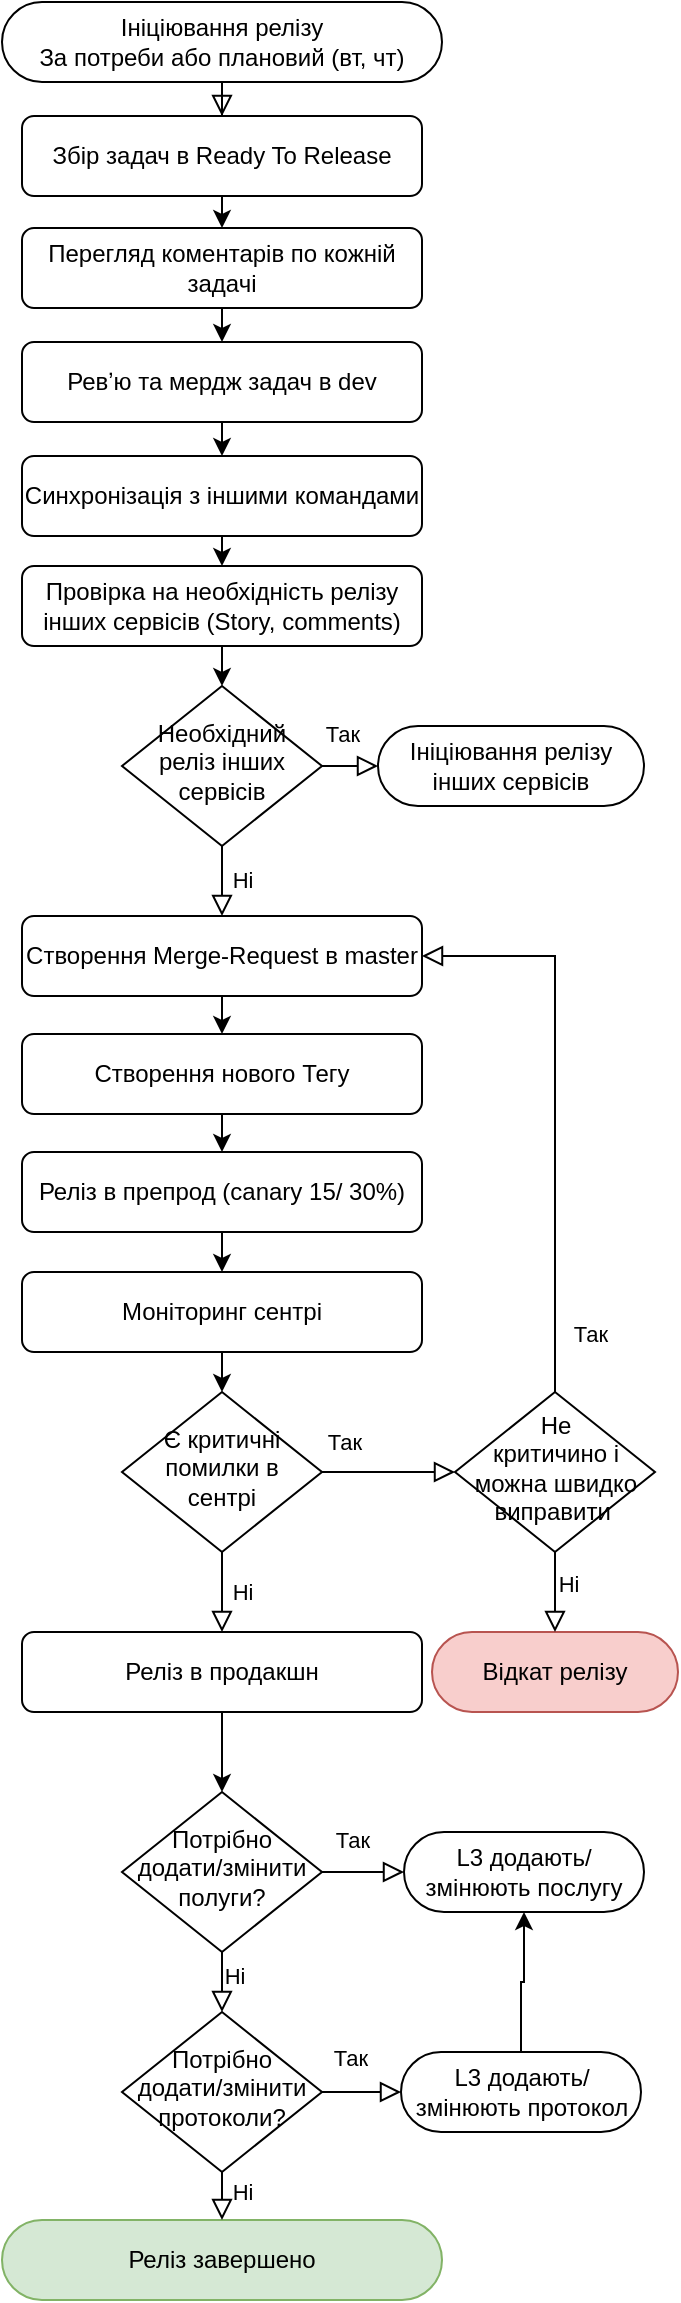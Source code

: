 <mxfile version="24.7.17">
  <diagram id="C5RBs43oDa-KdzZeNtuy" name="Page-1">
    <mxGraphModel dx="954" dy="615" grid="0" gridSize="10" guides="1" tooltips="1" connect="1" arrows="1" fold="1" page="1" pageScale="1" pageWidth="827" pageHeight="1169" background="none" math="0" shadow="0">
      <root>
        <mxCell id="WIyWlLk6GJQsqaUBKTNV-0" />
        <mxCell id="WIyWlLk6GJQsqaUBKTNV-1" parent="WIyWlLk6GJQsqaUBKTNV-0" />
        <mxCell id="WIyWlLk6GJQsqaUBKTNV-2" value="" style="rounded=0;html=1;jettySize=auto;orthogonalLoop=1;fontSize=11;endArrow=block;endFill=0;endSize=8;strokeWidth=1;shadow=0;labelBackgroundColor=none;edgeStyle=orthogonalEdgeStyle;entryX=0.5;entryY=0;entryDx=0;entryDy=0;" parent="WIyWlLk6GJQsqaUBKTNV-1" source="WIyWlLk6GJQsqaUBKTNV-3" target="Osnuod3J5iWucl8Khhn1-0" edge="1">
          <mxGeometry relative="1" as="geometry" />
        </mxCell>
        <mxCell id="WIyWlLk6GJQsqaUBKTNV-3" value="Ініціювання релізу&lt;br&gt;За потреби або плановий (вт, чт)" style="rounded=1;whiteSpace=wrap;html=1;fontSize=12;glass=0;strokeWidth=1;shadow=0;arcSize=50;" parent="WIyWlLk6GJQsqaUBKTNV-1" vertex="1">
          <mxGeometry x="110" y="14" width="220" height="40" as="geometry" />
        </mxCell>
        <mxCell id="WIyWlLk6GJQsqaUBKTNV-6" value="Потрібно додати/змінити полуги?" style="rhombus;whiteSpace=wrap;html=1;shadow=0;fontFamily=Helvetica;fontSize=12;align=center;strokeWidth=1;spacing=6;spacingTop=-4;" parent="WIyWlLk6GJQsqaUBKTNV-1" vertex="1">
          <mxGeometry x="170" y="909" width="100" height="80" as="geometry" />
        </mxCell>
        <mxCell id="WIyWlLk6GJQsqaUBKTNV-7" value="L3 додають/змінюють послугу" style="rounded=1;whiteSpace=wrap;html=1;fontSize=12;glass=0;strokeWidth=1;shadow=0;arcSize=50;" parent="WIyWlLk6GJQsqaUBKTNV-1" vertex="1">
          <mxGeometry x="311" y="929" width="120" height="40" as="geometry" />
        </mxCell>
        <mxCell id="WIyWlLk6GJQsqaUBKTNV-11" value="Реліз завершено" style="rounded=1;whiteSpace=wrap;html=1;fontSize=12;glass=0;strokeWidth=1;shadow=0;fillColor=#d5e8d4;strokeColor=#82b366;arcSize=50;" parent="WIyWlLk6GJQsqaUBKTNV-1" vertex="1">
          <mxGeometry x="110" y="1123" width="220" height="40" as="geometry" />
        </mxCell>
        <mxCell id="s0nt7Aq3KIIKUUwxxp6X-25" value="" style="edgeStyle=orthogonalEdgeStyle;rounded=0;orthogonalLoop=1;jettySize=auto;html=1;" edge="1" parent="WIyWlLk6GJQsqaUBKTNV-1" source="WIyWlLk6GJQsqaUBKTNV-12" target="WIyWlLk6GJQsqaUBKTNV-7">
          <mxGeometry relative="1" as="geometry" />
        </mxCell>
        <mxCell id="WIyWlLk6GJQsqaUBKTNV-12" value="L3 додають/змінюють протокол" style="rounded=1;whiteSpace=wrap;html=1;fontSize=12;glass=0;strokeWidth=1;shadow=0;arcSize=50;" parent="WIyWlLk6GJQsqaUBKTNV-1" vertex="1">
          <mxGeometry x="309.5" y="1039" width="120" height="40" as="geometry" />
        </mxCell>
        <mxCell id="Osnuod3J5iWucl8Khhn1-4" style="edgeStyle=orthogonalEdgeStyle;rounded=0;orthogonalLoop=1;jettySize=auto;html=1;exitX=0.5;exitY=1;exitDx=0;exitDy=0;entryX=0.5;entryY=0;entryDx=0;entryDy=0;" parent="WIyWlLk6GJQsqaUBKTNV-1" source="Osnuod3J5iWucl8Khhn1-0" target="Osnuod3J5iWucl8Khhn1-10" edge="1">
          <mxGeometry relative="1" as="geometry" />
        </mxCell>
        <mxCell id="Osnuod3J5iWucl8Khhn1-0" value="Збір задач в Ready To Release" style="rounded=1;whiteSpace=wrap;html=1;fontSize=12;glass=0;strokeWidth=1;shadow=0;" parent="WIyWlLk6GJQsqaUBKTNV-1" vertex="1">
          <mxGeometry x="120" y="71" width="200" height="40" as="geometry" />
        </mxCell>
        <mxCell id="s0nt7Aq3KIIKUUwxxp6X-37" style="edgeStyle=orthogonalEdgeStyle;rounded=0;orthogonalLoop=1;jettySize=auto;html=1;exitX=0.5;exitY=1;exitDx=0;exitDy=0;entryX=0.5;entryY=0;entryDx=0;entryDy=0;" edge="1" parent="WIyWlLk6GJQsqaUBKTNV-1" source="Osnuod3J5iWucl8Khhn1-1" target="s0nt7Aq3KIIKUUwxxp6X-35">
          <mxGeometry relative="1" as="geometry" />
        </mxCell>
        <mxCell id="Osnuod3J5iWucl8Khhn1-1" value="Ревʼю та мердж задач в dev" style="rounded=1;whiteSpace=wrap;html=1;fontSize=12;glass=0;strokeWidth=1;shadow=0;" parent="WIyWlLk6GJQsqaUBKTNV-1" vertex="1">
          <mxGeometry x="120" y="184" width="200" height="40" as="geometry" />
        </mxCell>
        <mxCell id="s0nt7Aq3KIIKUUwxxp6X-26" style="edgeStyle=orthogonalEdgeStyle;rounded=0;orthogonalLoop=1;jettySize=auto;html=1;exitX=0.5;exitY=1;exitDx=0;exitDy=0;entryX=0.5;entryY=0;entryDx=0;entryDy=0;" edge="1" parent="WIyWlLk6GJQsqaUBKTNV-1" source="Osnuod3J5iWucl8Khhn1-5" target="s0nt7Aq3KIIKUUwxxp6X-1">
          <mxGeometry relative="1" as="geometry" />
        </mxCell>
        <mxCell id="Osnuod3J5iWucl8Khhn1-5" value="Створення Merge-Request в master" style="rounded=1;whiteSpace=wrap;html=1;fontSize=12;glass=0;strokeWidth=1;shadow=0;" parent="WIyWlLk6GJQsqaUBKTNV-1" vertex="1">
          <mxGeometry x="120" y="471" width="200" height="40" as="geometry" />
        </mxCell>
        <mxCell id="Osnuod3J5iWucl8Khhn1-9" value="Потрібно додати/змінити протоколи&lt;span style=&quot;background-color: initial;&quot;&gt;?&lt;/span&gt;" style="rhombus;whiteSpace=wrap;html=1;shadow=0;fontFamily=Helvetica;fontSize=12;align=center;strokeWidth=1;spacing=6;spacingTop=-4;" parent="WIyWlLk6GJQsqaUBKTNV-1" vertex="1">
          <mxGeometry x="170" y="1019" width="100" height="80" as="geometry" />
        </mxCell>
        <mxCell id="Osnuod3J5iWucl8Khhn1-11" style="edgeStyle=orthogonalEdgeStyle;rounded=0;orthogonalLoop=1;jettySize=auto;html=1;exitX=0.5;exitY=1;exitDx=0;exitDy=0;entryX=0.5;entryY=0;entryDx=0;entryDy=0;" parent="WIyWlLk6GJQsqaUBKTNV-1" source="Osnuod3J5iWucl8Khhn1-10" target="Osnuod3J5iWucl8Khhn1-1" edge="1">
          <mxGeometry relative="1" as="geometry" />
        </mxCell>
        <mxCell id="Osnuod3J5iWucl8Khhn1-10" value="Перегляд коментарів по кожній задачі" style="rounded=1;whiteSpace=wrap;html=1;fontSize=12;glass=0;strokeWidth=1;shadow=0;" parent="WIyWlLk6GJQsqaUBKTNV-1" vertex="1">
          <mxGeometry x="120" y="127" width="200" height="40" as="geometry" />
        </mxCell>
        <mxCell id="s0nt7Aq3KIIKUUwxxp6X-6" style="edgeStyle=orthogonalEdgeStyle;rounded=0;orthogonalLoop=1;jettySize=auto;html=1;exitX=0.5;exitY=1;exitDx=0;exitDy=0;entryX=0.5;entryY=0;entryDx=0;entryDy=0;" edge="1" parent="WIyWlLk6GJQsqaUBKTNV-1" source="Osnuod3J5iWucl8Khhn1-13" target="s0nt7Aq3KIIKUUwxxp6X-5">
          <mxGeometry relative="1" as="geometry" />
        </mxCell>
        <mxCell id="Osnuod3J5iWucl8Khhn1-13" value="Реліз в препрод (canary 15/ 30%)" style="rounded=1;whiteSpace=wrap;html=1;fontSize=12;glass=0;strokeWidth=1;shadow=0;" parent="WIyWlLk6GJQsqaUBKTNV-1" vertex="1">
          <mxGeometry x="120" y="589" width="200" height="40" as="geometry" />
        </mxCell>
        <mxCell id="Osnuod3J5iWucl8Khhn1-20" value="Так" style="rounded=0;html=1;jettySize=auto;orthogonalLoop=1;fontSize=11;endArrow=block;endFill=0;endSize=8;strokeWidth=1;shadow=0;labelBackgroundColor=none;edgeStyle=orthogonalEdgeStyle;entryX=0;entryY=0.5;entryDx=0;entryDy=0;exitX=1;exitY=0.5;exitDx=0;exitDy=0;" parent="WIyWlLk6GJQsqaUBKTNV-1" source="Osnuod3J5iWucl8Khhn1-9" target="WIyWlLk6GJQsqaUBKTNV-12" edge="1">
          <mxGeometry x="-0.291" y="17" relative="1" as="geometry">
            <mxPoint as="offset" />
            <mxPoint x="230" y="1089" as="sourcePoint" />
            <mxPoint x="230" y="1119" as="targetPoint" />
          </mxGeometry>
        </mxCell>
        <mxCell id="Osnuod3J5iWucl8Khhn1-21" value="Так" style="rounded=0;html=1;jettySize=auto;orthogonalLoop=1;fontSize=11;endArrow=block;endFill=0;endSize=8;strokeWidth=1;shadow=0;labelBackgroundColor=none;edgeStyle=orthogonalEdgeStyle;entryX=0;entryY=0.5;entryDx=0;entryDy=0;exitX=1;exitY=0.5;exitDx=0;exitDy=0;" parent="WIyWlLk6GJQsqaUBKTNV-1" source="WIyWlLk6GJQsqaUBKTNV-6" target="WIyWlLk6GJQsqaUBKTNV-7" edge="1">
          <mxGeometry x="-0.268" y="16" relative="1" as="geometry">
            <mxPoint as="offset" />
            <mxPoint x="280" y="1159" as="sourcePoint" />
            <mxPoint x="340" y="1159" as="targetPoint" />
          </mxGeometry>
        </mxCell>
        <mxCell id="Osnuod3J5iWucl8Khhn1-22" value="Ні" style="rounded=0;html=1;jettySize=auto;orthogonalLoop=1;fontSize=11;endArrow=block;endFill=0;endSize=8;strokeWidth=1;shadow=0;labelBackgroundColor=none;edgeStyle=orthogonalEdgeStyle;entryX=0.5;entryY=0;entryDx=0;entryDy=0;exitX=0.5;exitY=1;exitDx=0;exitDy=0;" parent="WIyWlLk6GJQsqaUBKTNV-1" source="WIyWlLk6GJQsqaUBKTNV-6" target="Osnuod3J5iWucl8Khhn1-9" edge="1">
          <mxGeometry x="-0.2" y="6" relative="1" as="geometry">
            <mxPoint as="offset" />
            <mxPoint x="280" y="1049" as="sourcePoint" />
            <mxPoint x="340" y="1049" as="targetPoint" />
          </mxGeometry>
        </mxCell>
        <mxCell id="Osnuod3J5iWucl8Khhn1-23" value="Ні" style="rounded=0;html=1;jettySize=auto;orthogonalLoop=1;fontSize=11;endArrow=block;endFill=0;endSize=8;strokeWidth=1;shadow=0;labelBackgroundColor=none;edgeStyle=orthogonalEdgeStyle;entryX=0.5;entryY=0;entryDx=0;entryDy=0;exitX=0.5;exitY=1;exitDx=0;exitDy=0;" parent="WIyWlLk6GJQsqaUBKTNV-1" source="Osnuod3J5iWucl8Khhn1-9" target="WIyWlLk6GJQsqaUBKTNV-11" edge="1">
          <mxGeometry x="-0.2" y="10" relative="1" as="geometry">
            <mxPoint as="offset" />
            <mxPoint x="230" y="1089" as="sourcePoint" />
            <mxPoint x="230" y="1119" as="targetPoint" />
          </mxGeometry>
        </mxCell>
        <mxCell id="s0nt7Aq3KIIKUUwxxp6X-27" style="edgeStyle=orthogonalEdgeStyle;rounded=0;orthogonalLoop=1;jettySize=auto;html=1;exitX=0.5;exitY=1;exitDx=0;exitDy=0;entryX=0.5;entryY=0;entryDx=0;entryDy=0;" edge="1" parent="WIyWlLk6GJQsqaUBKTNV-1" source="s0nt7Aq3KIIKUUwxxp6X-1" target="Osnuod3J5iWucl8Khhn1-13">
          <mxGeometry relative="1" as="geometry" />
        </mxCell>
        <mxCell id="s0nt7Aq3KIIKUUwxxp6X-1" value="Створення нового Тегу" style="rounded=1;whiteSpace=wrap;html=1;fontSize=12;glass=0;strokeWidth=1;shadow=0;" vertex="1" parent="WIyWlLk6GJQsqaUBKTNV-1">
          <mxGeometry x="120" y="530" width="200" height="40" as="geometry" />
        </mxCell>
        <mxCell id="s0nt7Aq3KIIKUUwxxp6X-14" style="edgeStyle=orthogonalEdgeStyle;rounded=0;orthogonalLoop=1;jettySize=auto;html=1;exitX=0.5;exitY=1;exitDx=0;exitDy=0;entryX=0.5;entryY=0;entryDx=0;entryDy=0;" edge="1" parent="WIyWlLk6GJQsqaUBKTNV-1" source="s0nt7Aq3KIIKUUwxxp6X-4" target="WIyWlLk6GJQsqaUBKTNV-6">
          <mxGeometry relative="1" as="geometry" />
        </mxCell>
        <mxCell id="s0nt7Aq3KIIKUUwxxp6X-4" value="Реліз в продакшн" style="rounded=1;whiteSpace=wrap;html=1;fontSize=12;glass=0;strokeWidth=1;shadow=0;" vertex="1" parent="WIyWlLk6GJQsqaUBKTNV-1">
          <mxGeometry x="120" y="829" width="200" height="40" as="geometry" />
        </mxCell>
        <mxCell id="s0nt7Aq3KIIKUUwxxp6X-9" style="edgeStyle=orthogonalEdgeStyle;rounded=0;orthogonalLoop=1;jettySize=auto;html=1;exitX=0.5;exitY=1;exitDx=0;exitDy=0;entryX=0.5;entryY=0;entryDx=0;entryDy=0;" edge="1" parent="WIyWlLk6GJQsqaUBKTNV-1" source="s0nt7Aq3KIIKUUwxxp6X-5" target="s0nt7Aq3KIIKUUwxxp6X-7">
          <mxGeometry relative="1" as="geometry" />
        </mxCell>
        <mxCell id="s0nt7Aq3KIIKUUwxxp6X-5" value="Моніторинг сентрі" style="rounded=1;whiteSpace=wrap;html=1;fontSize=12;glass=0;strokeWidth=1;shadow=0;" vertex="1" parent="WIyWlLk6GJQsqaUBKTNV-1">
          <mxGeometry x="120" y="649" width="200" height="40" as="geometry" />
        </mxCell>
        <mxCell id="s0nt7Aq3KIIKUUwxxp6X-7" value="Є критичні помилки в сентрі" style="rhombus;whiteSpace=wrap;html=1;shadow=0;fontFamily=Helvetica;fontSize=12;align=center;strokeWidth=1;spacing=6;spacingTop=-4;" vertex="1" parent="WIyWlLk6GJQsqaUBKTNV-1">
          <mxGeometry x="170" y="709" width="100" height="80" as="geometry" />
        </mxCell>
        <mxCell id="s0nt7Aq3KIIKUUwxxp6X-8" value="Так" style="rounded=0;html=1;jettySize=auto;orthogonalLoop=1;fontSize=11;endArrow=block;endFill=0;endSize=8;strokeWidth=1;shadow=0;labelBackgroundColor=none;edgeStyle=orthogonalEdgeStyle;entryX=0.5;entryY=0;entryDx=0;entryDy=0;exitX=0.5;exitY=1;exitDx=0;exitDy=0;" edge="1" parent="WIyWlLk6GJQsqaUBKTNV-1" source="s0nt7Aq3KIIKUUwxxp6X-7" target="s0nt7Aq3KIIKUUwxxp6X-4">
          <mxGeometry x="-1" y="82" relative="1" as="geometry">
            <mxPoint x="-21" y="-55" as="offset" />
            <mxPoint x="280" y="899" as="sourcePoint" />
            <mxPoint x="330" y="899" as="targetPoint" />
            <Array as="points">
              <mxPoint x="220" y="799" />
              <mxPoint x="220" y="799" />
            </Array>
          </mxGeometry>
        </mxCell>
        <mxCell id="s0nt7Aq3KIIKUUwxxp6X-11" value="Відкат релізу" style="rounded=1;whiteSpace=wrap;html=1;fontSize=12;glass=0;strokeWidth=1;shadow=0;fillColor=#f8cecc;strokeColor=#b85450;arcSize=50;" vertex="1" parent="WIyWlLk6GJQsqaUBKTNV-1">
          <mxGeometry x="325" y="829" width="123" height="40" as="geometry" />
        </mxCell>
        <mxCell id="s0nt7Aq3KIIKUUwxxp6X-13" value="Ні" style="rounded=0;html=1;jettySize=auto;orthogonalLoop=1;fontSize=11;endArrow=block;endFill=0;endSize=8;strokeWidth=1;shadow=0;labelBackgroundColor=none;edgeStyle=orthogonalEdgeStyle;entryX=0;entryY=0.5;entryDx=0;entryDy=0;exitX=1;exitY=0.5;exitDx=0;exitDy=0;" edge="1" parent="WIyWlLk6GJQsqaUBKTNV-1" source="s0nt7Aq3KIIKUUwxxp6X-7" target="s0nt7Aq3KIIKUUwxxp6X-29">
          <mxGeometry x="-1" y="-72" relative="1" as="geometry">
            <mxPoint x="-40" y="-12" as="offset" />
            <mxPoint x="240" y="1009" as="sourcePoint" />
            <mxPoint x="240" y="1039" as="targetPoint" />
          </mxGeometry>
        </mxCell>
        <mxCell id="s0nt7Aq3KIIKUUwxxp6X-16" value="Необхідний реліз інших сервісів" style="rhombus;whiteSpace=wrap;html=1;shadow=0;fontFamily=Helvetica;fontSize=12;align=center;strokeWidth=1;spacing=6;spacingTop=-4;" vertex="1" parent="WIyWlLk6GJQsqaUBKTNV-1">
          <mxGeometry x="170" y="356" width="100" height="80" as="geometry" />
        </mxCell>
        <mxCell id="s0nt7Aq3KIIKUUwxxp6X-23" style="edgeStyle=orthogonalEdgeStyle;rounded=0;orthogonalLoop=1;jettySize=auto;html=1;exitX=0.5;exitY=1;exitDx=0;exitDy=0;entryX=0.5;entryY=0;entryDx=0;entryDy=0;" edge="1" parent="WIyWlLk6GJQsqaUBKTNV-1" source="s0nt7Aq3KIIKUUwxxp6X-17" target="s0nt7Aq3KIIKUUwxxp6X-16">
          <mxGeometry relative="1" as="geometry" />
        </mxCell>
        <mxCell id="s0nt7Aq3KIIKUUwxxp6X-17" value="Провірка на необхідність релізу інших сервісів (Story, comments)" style="rounded=1;whiteSpace=wrap;html=1;fontSize=12;glass=0;strokeWidth=1;shadow=0;" vertex="1" parent="WIyWlLk6GJQsqaUBKTNV-1">
          <mxGeometry x="120" y="296" width="200" height="40" as="geometry" />
        </mxCell>
        <mxCell id="s0nt7Aq3KIIKUUwxxp6X-22" value="Ні" style="rounded=0;html=1;jettySize=auto;orthogonalLoop=1;fontSize=11;endArrow=block;endFill=0;endSize=8;strokeWidth=1;shadow=0;labelBackgroundColor=none;edgeStyle=orthogonalEdgeStyle;exitX=0.5;exitY=1;exitDx=0;exitDy=0;entryX=0.5;entryY=0;entryDx=0;entryDy=0;" edge="1" parent="WIyWlLk6GJQsqaUBKTNV-1" source="s0nt7Aq3KIIKUUwxxp6X-16" target="Osnuod3J5iWucl8Khhn1-5">
          <mxGeometry x="0.012" y="10" relative="1" as="geometry">
            <mxPoint y="-1" as="offset" />
            <mxPoint x="280" y="759" as="sourcePoint" />
            <mxPoint x="220" y="468" as="targetPoint" />
          </mxGeometry>
        </mxCell>
        <mxCell id="s0nt7Aq3KIIKUUwxxp6X-24" value="Ініціювання релізу інших сервісів" style="rounded=1;whiteSpace=wrap;html=1;fontSize=12;glass=0;strokeWidth=1;shadow=0;arcSize=50;" vertex="1" parent="WIyWlLk6GJQsqaUBKTNV-1">
          <mxGeometry x="298" y="376" width="133" height="40" as="geometry" />
        </mxCell>
        <mxCell id="s0nt7Aq3KIIKUUwxxp6X-29" value="Не&lt;br&gt;критичино і можна швидко виправити&amp;nbsp;" style="rhombus;whiteSpace=wrap;html=1;shadow=0;fontFamily=Helvetica;fontSize=12;align=center;strokeWidth=1;spacing=6;spacingTop=-4;" vertex="1" parent="WIyWlLk6GJQsqaUBKTNV-1">
          <mxGeometry x="336.5" y="709" width="100" height="80" as="geometry" />
        </mxCell>
        <mxCell id="s0nt7Aq3KIIKUUwxxp6X-30" value="Так" style="rounded=0;html=1;jettySize=auto;orthogonalLoop=1;fontSize=11;endArrow=block;endFill=0;endSize=8;strokeWidth=1;shadow=0;labelBackgroundColor=none;edgeStyle=orthogonalEdgeStyle;exitX=0.5;exitY=0;exitDx=0;exitDy=0;entryX=1;entryY=0.5;entryDx=0;entryDy=0;" edge="1" parent="WIyWlLk6GJQsqaUBKTNV-1" source="s0nt7Aq3KIIKUUwxxp6X-29" target="Osnuod3J5iWucl8Khhn1-5">
          <mxGeometry x="-0.796" y="-16" relative="1" as="geometry">
            <mxPoint x="1" as="offset" />
            <mxPoint x="277" y="799" as="sourcePoint" />
            <mxPoint x="414" y="839" as="targetPoint" />
            <Array as="points" />
          </mxGeometry>
        </mxCell>
        <mxCell id="s0nt7Aq3KIIKUUwxxp6X-34" value="Ні" style="rounded=0;html=1;jettySize=auto;orthogonalLoop=1;fontSize=11;endArrow=block;endFill=0;endSize=8;strokeWidth=1;shadow=0;labelBackgroundColor=none;edgeStyle=orthogonalEdgeStyle;entryX=0.5;entryY=0;entryDx=0;entryDy=0;exitX=0.5;exitY=1;exitDx=0;exitDy=0;" edge="1" parent="WIyWlLk6GJQsqaUBKTNV-1" source="s0nt7Aq3KIIKUUwxxp6X-29" target="s0nt7Aq3KIIKUUwxxp6X-11">
          <mxGeometry x="-0.2" y="6" relative="1" as="geometry">
            <mxPoint as="offset" />
            <mxPoint x="202.5" y="999" as="sourcePoint" />
            <mxPoint x="202.5" y="1029" as="targetPoint" />
          </mxGeometry>
        </mxCell>
        <mxCell id="s0nt7Aq3KIIKUUwxxp6X-38" style="edgeStyle=orthogonalEdgeStyle;rounded=0;orthogonalLoop=1;jettySize=auto;html=1;exitX=0.5;exitY=1;exitDx=0;exitDy=0;entryX=0.5;entryY=0;entryDx=0;entryDy=0;" edge="1" parent="WIyWlLk6GJQsqaUBKTNV-1" source="s0nt7Aq3KIIKUUwxxp6X-35" target="s0nt7Aq3KIIKUUwxxp6X-17">
          <mxGeometry relative="1" as="geometry" />
        </mxCell>
        <mxCell id="s0nt7Aq3KIIKUUwxxp6X-35" value="Синхронізація з іншими командами" style="rounded=1;whiteSpace=wrap;html=1;fontSize=12;glass=0;strokeWidth=1;shadow=0;" vertex="1" parent="WIyWlLk6GJQsqaUBKTNV-1">
          <mxGeometry x="120" y="241" width="200" height="40" as="geometry" />
        </mxCell>
        <mxCell id="s0nt7Aq3KIIKUUwxxp6X-36" value="Так" style="rounded=0;html=1;jettySize=auto;orthogonalLoop=1;fontSize=11;endArrow=block;endFill=0;endSize=8;strokeWidth=1;shadow=0;labelBackgroundColor=none;edgeStyle=orthogonalEdgeStyle;entryX=0;entryY=0.5;entryDx=0;entryDy=0;exitX=1;exitY=0.5;exitDx=0;exitDy=0;" edge="1" parent="WIyWlLk6GJQsqaUBKTNV-1" source="s0nt7Aq3KIIKUUwxxp6X-16" target="s0nt7Aq3KIIKUUwxxp6X-24">
          <mxGeometry x="-0.268" y="16" relative="1" as="geometry">
            <mxPoint as="offset" />
            <mxPoint x="280" y="959" as="sourcePoint" />
            <mxPoint x="321" y="959" as="targetPoint" />
          </mxGeometry>
        </mxCell>
      </root>
    </mxGraphModel>
  </diagram>
</mxfile>
